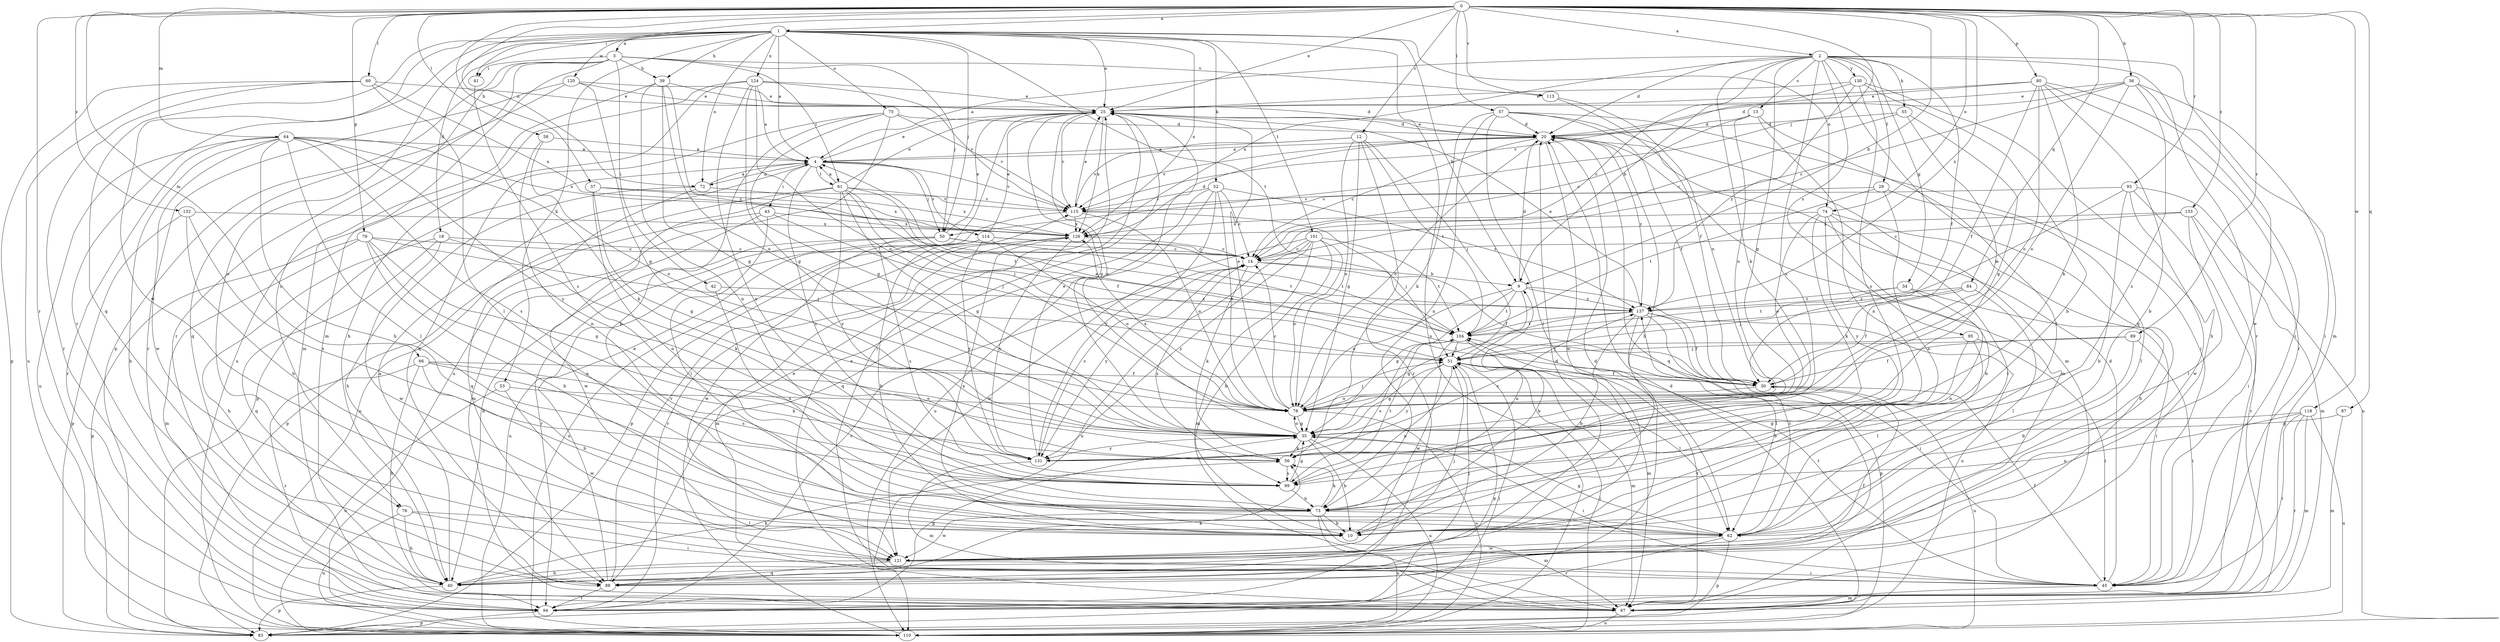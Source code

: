 strict digraph  {
0;
1;
2;
3;
4;
9;
10;
12;
13;
14;
18;
20;
25;
29;
30;
34;
35;
36;
37;
39;
40;
41;
42;
43;
45;
50;
51;
52;
53;
55;
56;
57;
58;
60;
61;
62;
64;
66;
67;
72;
73;
74;
75;
76;
78;
79;
80;
83;
84;
87;
88;
89;
93;
94;
95;
99;
101;
104;
110;
113;
114;
115;
118;
120;
121;
124;
126;
130;
131;
132;
133;
137;
0 -> 1  [label=a];
0 -> 2  [label=a];
0 -> 9  [label=b];
0 -> 12  [label=c];
0 -> 25  [label=e];
0 -> 36  [label=h];
0 -> 37  [label=h];
0 -> 41  [label=i];
0 -> 50  [label=j];
0 -> 57  [label=l];
0 -> 58  [label=l];
0 -> 60  [label=l];
0 -> 64  [label=m];
0 -> 66  [label=m];
0 -> 72  [label=n];
0 -> 74  [label=o];
0 -> 79  [label=p];
0 -> 80  [label=p];
0 -> 84  [label=q];
0 -> 87  [label=q];
0 -> 89  [label=r];
0 -> 93  [label=r];
0 -> 94  [label=r];
0 -> 113  [label=v];
0 -> 118  [label=w];
0 -> 132  [label=z];
0 -> 133  [label=z];
0 -> 137  [label=z];
1 -> 3  [label=a];
1 -> 4  [label=a];
1 -> 9  [label=b];
1 -> 18  [label=d];
1 -> 25  [label=e];
1 -> 39  [label=h];
1 -> 50  [label=j];
1 -> 52  [label=k];
1 -> 53  [label=k];
1 -> 72  [label=n];
1 -> 74  [label=o];
1 -> 75  [label=o];
1 -> 76  [label=o];
1 -> 88  [label=q];
1 -> 94  [label=r];
1 -> 101  [label=t];
1 -> 104  [label=t];
1 -> 110  [label=u];
1 -> 120  [label=w];
1 -> 121  [label=w];
1 -> 124  [label=x];
1 -> 126  [label=x];
2 -> 4  [label=a];
2 -> 9  [label=b];
2 -> 13  [label=c];
2 -> 20  [label=d];
2 -> 29  [label=f];
2 -> 30  [label=f];
2 -> 34  [label=g];
2 -> 35  [label=g];
2 -> 55  [label=k];
2 -> 56  [label=k];
2 -> 67  [label=m];
2 -> 88  [label=q];
2 -> 94  [label=r];
2 -> 95  [label=s];
2 -> 99  [label=s];
2 -> 126  [label=x];
2 -> 130  [label=y];
3 -> 39  [label=h];
3 -> 41  [label=i];
3 -> 42  [label=i];
3 -> 50  [label=j];
3 -> 61  [label=l];
3 -> 67  [label=m];
3 -> 76  [label=o];
3 -> 83  [label=p];
3 -> 94  [label=r];
3 -> 113  [label=v];
4 -> 25  [label=e];
4 -> 43  [label=i];
4 -> 50  [label=j];
4 -> 61  [label=l];
4 -> 72  [label=n];
4 -> 83  [label=p];
4 -> 99  [label=s];
4 -> 114  [label=v];
4 -> 115  [label=v];
9 -> 20  [label=d];
9 -> 35  [label=g];
9 -> 73  [label=n];
9 -> 78  [label=o];
9 -> 104  [label=t];
9 -> 110  [label=u];
9 -> 137  [label=z];
10 -> 9  [label=b];
10 -> 126  [label=x];
12 -> 4  [label=a];
12 -> 35  [label=g];
12 -> 51  [label=j];
12 -> 78  [label=o];
12 -> 94  [label=r];
12 -> 104  [label=t];
12 -> 115  [label=v];
13 -> 14  [label=c];
13 -> 20  [label=d];
13 -> 62  [label=l];
13 -> 73  [label=n];
13 -> 78  [label=o];
14 -> 9  [label=b];
14 -> 30  [label=f];
14 -> 56  [label=k];
14 -> 99  [label=s];
14 -> 131  [label=y];
18 -> 14  [label=c];
18 -> 40  [label=h];
18 -> 56  [label=k];
18 -> 88  [label=q];
18 -> 121  [label=w];
20 -> 4  [label=a];
20 -> 10  [label=b];
20 -> 14  [label=c];
20 -> 25  [label=e];
20 -> 67  [label=m];
20 -> 78  [label=o];
20 -> 88  [label=q];
20 -> 115  [label=v];
20 -> 121  [label=w];
20 -> 137  [label=z];
25 -> 20  [label=d];
25 -> 35  [label=g];
25 -> 45  [label=i];
25 -> 115  [label=v];
25 -> 126  [label=x];
29 -> 62  [label=l];
29 -> 73  [label=n];
29 -> 104  [label=t];
29 -> 115  [label=v];
30 -> 4  [label=a];
30 -> 78  [label=o];
30 -> 110  [label=u];
34 -> 45  [label=i];
34 -> 73  [label=n];
34 -> 104  [label=t];
34 -> 137  [label=z];
35 -> 10  [label=b];
35 -> 25  [label=e];
35 -> 45  [label=i];
35 -> 56  [label=k];
35 -> 78  [label=o];
35 -> 110  [label=u];
35 -> 131  [label=y];
36 -> 14  [label=c];
36 -> 20  [label=d];
36 -> 25  [label=e];
36 -> 45  [label=i];
36 -> 78  [label=o];
36 -> 99  [label=s];
36 -> 121  [label=w];
37 -> 35  [label=g];
37 -> 73  [label=n];
37 -> 115  [label=v];
37 -> 126  [label=x];
39 -> 25  [label=e];
39 -> 35  [label=g];
39 -> 67  [label=m];
39 -> 73  [label=n];
39 -> 78  [label=o];
39 -> 137  [label=z];
40 -> 4  [label=a];
40 -> 20  [label=d];
40 -> 30  [label=f];
40 -> 51  [label=j];
40 -> 56  [label=k];
40 -> 83  [label=p];
41 -> 99  [label=s];
42 -> 73  [label=n];
42 -> 137  [label=z];
43 -> 51  [label=j];
43 -> 62  [label=l];
43 -> 83  [label=p];
43 -> 121  [label=w];
43 -> 126  [label=x];
45 -> 20  [label=d];
45 -> 30  [label=f];
45 -> 67  [label=m];
45 -> 104  [label=t];
50 -> 14  [label=c];
50 -> 25  [label=e];
50 -> 40  [label=h];
50 -> 94  [label=r];
50 -> 99  [label=s];
50 -> 104  [label=t];
50 -> 110  [label=u];
51 -> 30  [label=f];
51 -> 35  [label=g];
51 -> 62  [label=l];
51 -> 67  [label=m];
51 -> 73  [label=n];
51 -> 83  [label=p];
51 -> 131  [label=y];
52 -> 14  [label=c];
52 -> 78  [label=o];
52 -> 88  [label=q];
52 -> 110  [label=u];
52 -> 115  [label=v];
52 -> 131  [label=y];
52 -> 137  [label=z];
53 -> 78  [label=o];
53 -> 110  [label=u];
53 -> 121  [label=w];
55 -> 14  [label=c];
55 -> 20  [label=d];
55 -> 35  [label=g];
55 -> 78  [label=o];
56 -> 99  [label=s];
57 -> 20  [label=d];
57 -> 30  [label=f];
57 -> 45  [label=i];
57 -> 56  [label=k];
57 -> 62  [label=l];
57 -> 67  [label=m];
57 -> 73  [label=n];
58 -> 4  [label=a];
58 -> 73  [label=n];
58 -> 78  [label=o];
60 -> 25  [label=e];
60 -> 62  [label=l];
60 -> 83  [label=p];
60 -> 94  [label=r];
60 -> 110  [label=u];
60 -> 126  [label=x];
61 -> 4  [label=a];
61 -> 25  [label=e];
61 -> 30  [label=f];
61 -> 35  [label=g];
61 -> 51  [label=j];
61 -> 67  [label=m];
61 -> 104  [label=t];
61 -> 110  [label=u];
61 -> 115  [label=v];
61 -> 131  [label=y];
62 -> 35  [label=g];
62 -> 83  [label=p];
62 -> 94  [label=r];
62 -> 121  [label=w];
62 -> 137  [label=z];
64 -> 4  [label=a];
64 -> 10  [label=b];
64 -> 40  [label=h];
64 -> 56  [label=k];
64 -> 62  [label=l];
64 -> 94  [label=r];
64 -> 99  [label=s];
64 -> 110  [label=u];
64 -> 121  [label=w];
64 -> 126  [label=x];
64 -> 131  [label=y];
66 -> 10  [label=b];
66 -> 30  [label=f];
66 -> 40  [label=h];
66 -> 56  [label=k];
66 -> 94  [label=r];
66 -> 99  [label=s];
67 -> 25  [label=e];
67 -> 104  [label=t];
67 -> 110  [label=u];
72 -> 4  [label=a];
72 -> 40  [label=h];
72 -> 88  [label=q];
72 -> 126  [label=x];
73 -> 10  [label=b];
73 -> 56  [label=k];
73 -> 62  [label=l];
73 -> 67  [label=m];
73 -> 110  [label=u];
73 -> 121  [label=w];
74 -> 10  [label=b];
74 -> 40  [label=h];
74 -> 56  [label=k];
74 -> 62  [label=l];
74 -> 78  [label=o];
74 -> 126  [label=x];
74 -> 131  [label=y];
75 -> 10  [label=b];
75 -> 20  [label=d];
75 -> 35  [label=g];
75 -> 88  [label=q];
75 -> 110  [label=u];
75 -> 115  [label=v];
76 -> 40  [label=h];
76 -> 45  [label=i];
76 -> 62  [label=l];
76 -> 110  [label=u];
78 -> 14  [label=c];
78 -> 25  [label=e];
78 -> 35  [label=g];
78 -> 51  [label=j];
78 -> 110  [label=u];
78 -> 126  [label=x];
79 -> 10  [label=b];
79 -> 14  [label=c];
79 -> 35  [label=g];
79 -> 51  [label=j];
79 -> 67  [label=m];
79 -> 73  [label=n];
79 -> 83  [label=p];
80 -> 10  [label=b];
80 -> 25  [label=e];
80 -> 30  [label=f];
80 -> 45  [label=i];
80 -> 56  [label=k];
80 -> 78  [label=o];
80 -> 94  [label=r];
80 -> 115  [label=v];
83 -> 20  [label=d];
83 -> 51  [label=j];
84 -> 30  [label=f];
84 -> 51  [label=j];
84 -> 62  [label=l];
84 -> 137  [label=z];
87 -> 35  [label=g];
87 -> 67  [label=m];
88 -> 20  [label=d];
88 -> 25  [label=e];
88 -> 56  [label=k];
88 -> 94  [label=r];
88 -> 115  [label=v];
89 -> 10  [label=b];
89 -> 30  [label=f];
89 -> 45  [label=i];
89 -> 51  [label=j];
93 -> 10  [label=b];
93 -> 45  [label=i];
93 -> 104  [label=t];
93 -> 110  [label=u];
93 -> 115  [label=v];
93 -> 121  [label=w];
94 -> 14  [label=c];
94 -> 35  [label=g];
94 -> 83  [label=p];
95 -> 10  [label=b];
95 -> 45  [label=i];
95 -> 51  [label=j];
95 -> 62  [label=l];
99 -> 35  [label=g];
99 -> 73  [label=n];
99 -> 104  [label=t];
101 -> 10  [label=b];
101 -> 14  [label=c];
101 -> 67  [label=m];
101 -> 78  [label=o];
101 -> 104  [label=t];
101 -> 110  [label=u];
101 -> 121  [label=w];
101 -> 131  [label=y];
104 -> 51  [label=j];
104 -> 67  [label=m];
104 -> 99  [label=s];
104 -> 121  [label=w];
110 -> 25  [label=e];
110 -> 51  [label=j];
113 -> 30  [label=f];
113 -> 78  [label=o];
114 -> 10  [label=b];
114 -> 14  [label=c];
114 -> 25  [label=e];
114 -> 78  [label=o];
114 -> 104  [label=t];
114 -> 110  [label=u];
114 -> 121  [label=w];
114 -> 131  [label=y];
115 -> 25  [label=e];
115 -> 51  [label=j];
115 -> 78  [label=o];
115 -> 83  [label=p];
115 -> 126  [label=x];
118 -> 35  [label=g];
118 -> 45  [label=i];
118 -> 67  [label=m];
118 -> 73  [label=n];
118 -> 94  [label=r];
118 -> 110  [label=u];
120 -> 20  [label=d];
120 -> 25  [label=e];
120 -> 35  [label=g];
120 -> 88  [label=q];
120 -> 94  [label=r];
121 -> 40  [label=h];
121 -> 45  [label=i];
121 -> 51  [label=j];
121 -> 88  [label=q];
124 -> 4  [label=a];
124 -> 25  [label=e];
124 -> 35  [label=g];
124 -> 40  [label=h];
124 -> 73  [label=n];
124 -> 78  [label=o];
124 -> 110  [label=u];
124 -> 115  [label=v];
126 -> 14  [label=c];
126 -> 20  [label=d];
126 -> 67  [label=m];
126 -> 94  [label=r];
126 -> 131  [label=y];
130 -> 10  [label=b];
130 -> 14  [label=c];
130 -> 25  [label=e];
130 -> 40  [label=h];
130 -> 99  [label=s];
130 -> 137  [label=z];
131 -> 14  [label=c];
131 -> 25  [label=e];
131 -> 67  [label=m];
131 -> 137  [label=z];
132 -> 10  [label=b];
132 -> 83  [label=p];
132 -> 99  [label=s];
132 -> 126  [label=x];
133 -> 14  [label=c];
133 -> 62  [label=l];
133 -> 67  [label=m];
133 -> 94  [label=r];
133 -> 126  [label=x];
137 -> 10  [label=b];
137 -> 25  [label=e];
137 -> 30  [label=f];
137 -> 35  [label=g];
137 -> 45  [label=i];
137 -> 62  [label=l];
137 -> 83  [label=p];
137 -> 104  [label=t];
}
